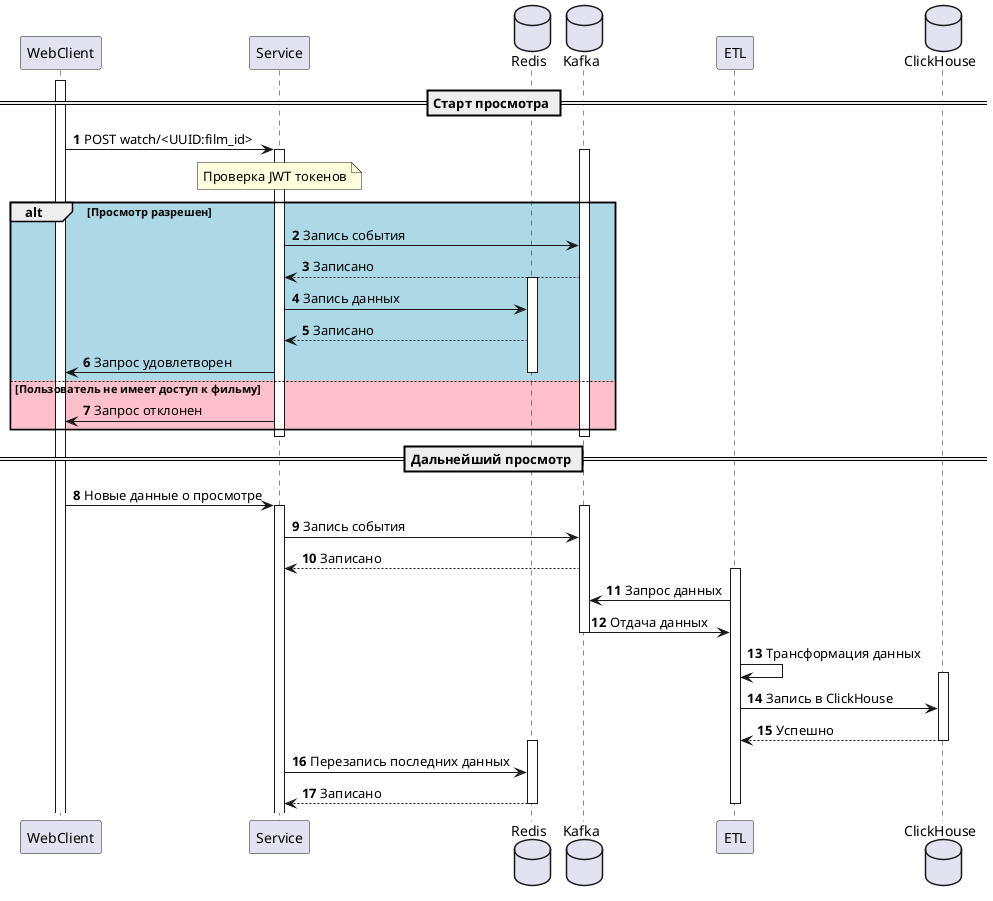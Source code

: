 @startuml ugc-watch-film
== Старт просмотра ==
autonumber
activate WebClient
WebClient -> Service: POST watch/<UUID:film_id>
activate Service
database Redis
note over Service: Проверка JWT токенов
alt #LightBlue Просмотр разрешен
        database Kafka
        activate Kafka
        Service -> Kafka: Запись события
        Kafka --> Service: Записано
        activate Redis
        Service -> Redis: Запись данных
        Redis --> Service: Записано
        Service -> WebClient: Запрос удовлетворен
        deactivate Redis
    else #Pink Пользователь не имеет доступ к фильму
        Service -> WebClient: Запрос отклонен
    end
deactivate Kafka
deactivate Service

== Дальнейший просмотр ==
WebClient -> Service: Новые данные о просмотре
activate Service
activate Kafka
Service -> Kafka: Запись события
Kafka --> Service: Записано
activate ETL
database ClickHouse
ETL -> Kafka: Запрос данных
Kafka -> ETL: Отдача данных
deactivate Kafka
ETL -> ETL: Трансформация данных
activate ClickHouse
ETL -> ClickHouse: Запись в ClickHouse
ClickHouse --> ETL: Успешно
deactivate ClickHouse
activate Redis
Service -> Redis: Перезапись последних данных
Redis --> Service: Записано
deactivate Redis
deactivate ETL
@enduml